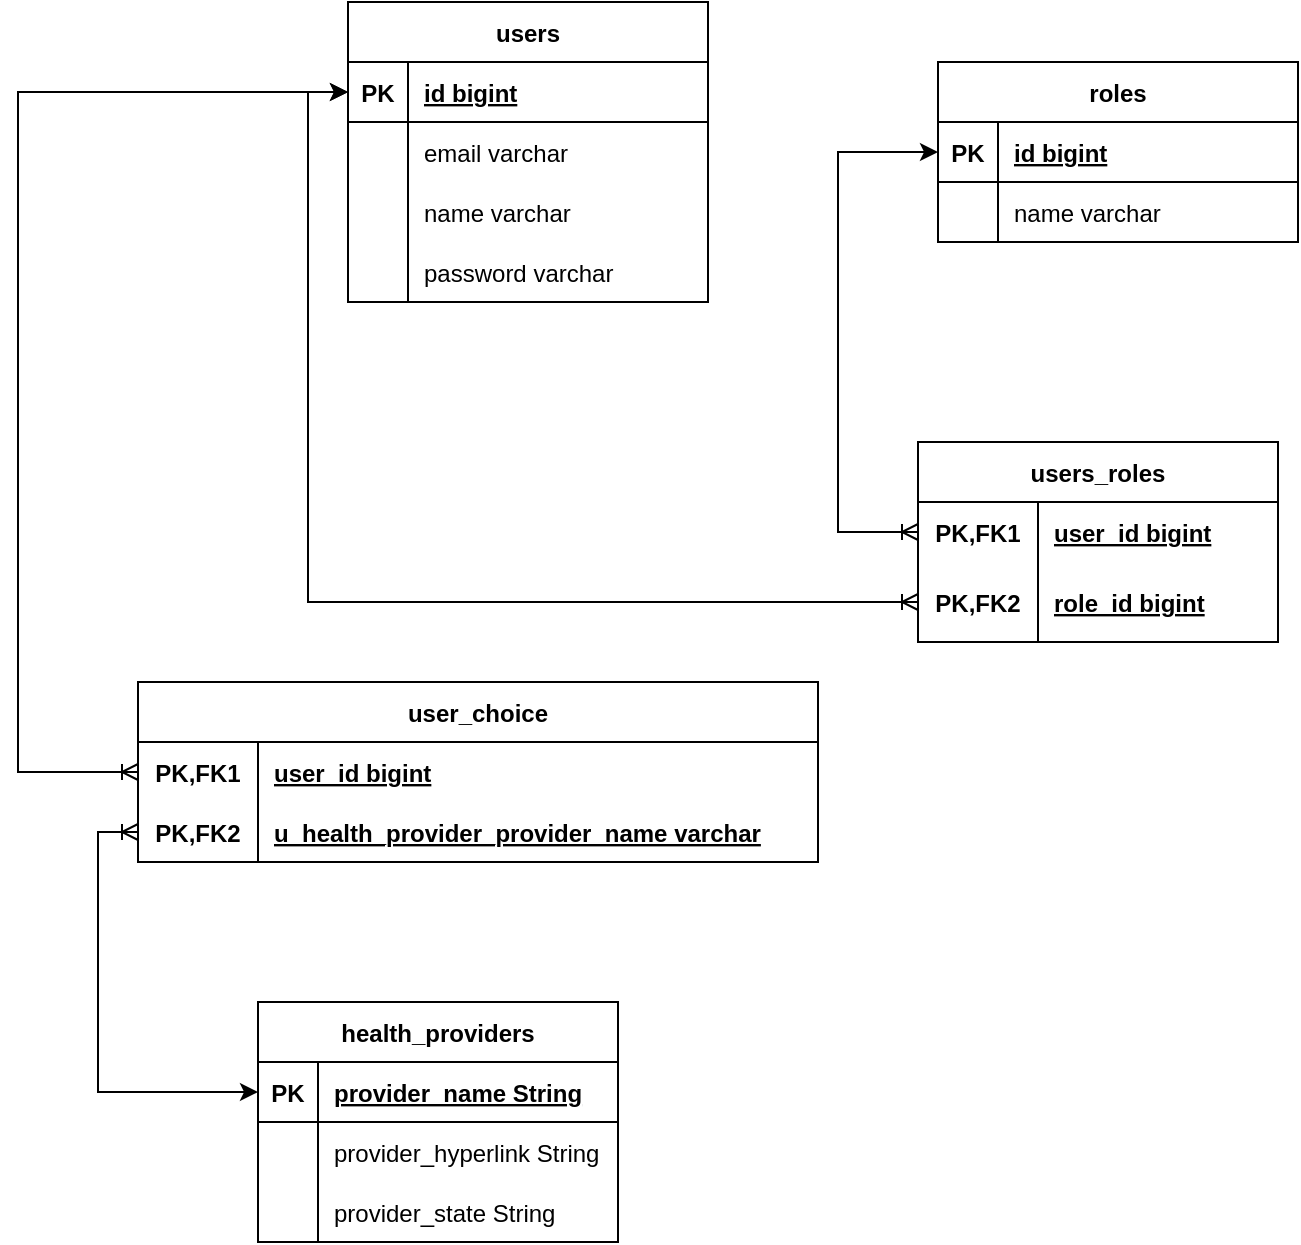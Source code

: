 <mxfile version="18.2.0" type="github"><diagram id="mHDYWlQXq7WfyYsqEFlN" name="Page-1"><mxGraphModel dx="1422" dy="766" grid="1" gridSize="10" guides="1" tooltips="1" connect="1" arrows="1" fold="1" page="1" pageScale="1" pageWidth="850" pageHeight="1100" math="0" shadow="0"><root><mxCell id="0"/><mxCell id="1" parent="0"/><mxCell id="am18INx73D4uWfx7n0pT-134" style="edgeStyle=orthogonalEdgeStyle;rounded=0;orthogonalLoop=1;jettySize=auto;html=1;entryX=0;entryY=0.5;entryDx=0;entryDy=0;startArrow=ERoneToMany;startFill=0;endArrow=classic;endFill=1;exitX=0;exitY=0.5;exitDx=0;exitDy=0;" edge="1" parent="1" source="am18INx73D4uWfx7n0pT-15" target="am18INx73D4uWfx7n0pT-106"><mxGeometry relative="1" as="geometry"><Array as="points"><mxPoint x="490" y="315"/><mxPoint x="490" y="125"/></Array></mxGeometry></mxCell><mxCell id="am18INx73D4uWfx7n0pT-14" value="users_roles" style="shape=table;startSize=30;container=1;collapsible=1;childLayout=tableLayout;fixedRows=1;rowLines=0;fontStyle=1;align=center;resizeLast=1;" vertex="1" parent="1"><mxGeometry x="530" y="270" width="180" height="100" as="geometry"/></mxCell><mxCell id="am18INx73D4uWfx7n0pT-15" value="" style="shape=tableRow;horizontal=0;startSize=0;swimlaneHead=0;swimlaneBody=0;fillColor=none;collapsible=0;dropTarget=0;points=[[0,0.5],[1,0.5]];portConstraint=eastwest;top=0;left=0;right=0;bottom=0;" vertex="1" parent="am18INx73D4uWfx7n0pT-14"><mxGeometry y="30" width="180" height="30" as="geometry"/></mxCell><mxCell id="am18INx73D4uWfx7n0pT-16" value="PK,FK1" style="shape=partialRectangle;connectable=0;fillColor=none;top=0;left=0;bottom=0;right=0;fontStyle=1;overflow=hidden;" vertex="1" parent="am18INx73D4uWfx7n0pT-15"><mxGeometry width="60" height="30" as="geometry"><mxRectangle width="60" height="30" as="alternateBounds"/></mxGeometry></mxCell><mxCell id="am18INx73D4uWfx7n0pT-17" value="user_id bigint" style="shape=partialRectangle;connectable=0;fillColor=none;top=0;left=0;bottom=0;right=0;align=left;spacingLeft=6;fontStyle=5;overflow=hidden;" vertex="1" parent="am18INx73D4uWfx7n0pT-15"><mxGeometry x="60" width="120" height="30" as="geometry"><mxRectangle width="120" height="30" as="alternateBounds"/></mxGeometry></mxCell><mxCell id="am18INx73D4uWfx7n0pT-18" value="" style="shape=tableRow;horizontal=0;startSize=0;swimlaneHead=0;swimlaneBody=0;fillColor=none;collapsible=0;dropTarget=0;points=[[0,0.5],[1,0.5]];portConstraint=eastwest;top=0;left=0;right=0;bottom=1;" vertex="1" parent="am18INx73D4uWfx7n0pT-14"><mxGeometry y="60" width="180" height="40" as="geometry"/></mxCell><mxCell id="am18INx73D4uWfx7n0pT-19" value="PK,FK2" style="shape=partialRectangle;connectable=0;fillColor=none;top=0;left=0;bottom=0;right=0;fontStyle=1;overflow=hidden;" vertex="1" parent="am18INx73D4uWfx7n0pT-18"><mxGeometry width="60" height="40" as="geometry"><mxRectangle width="60" height="40" as="alternateBounds"/></mxGeometry></mxCell><mxCell id="am18INx73D4uWfx7n0pT-20" value="role_id bigint" style="shape=partialRectangle;connectable=0;fillColor=none;top=0;left=0;bottom=0;right=0;align=left;spacingLeft=6;fontStyle=5;overflow=hidden;" vertex="1" parent="am18INx73D4uWfx7n0pT-18"><mxGeometry x="60" width="120" height="40" as="geometry"><mxRectangle width="120" height="40" as="alternateBounds"/></mxGeometry></mxCell><mxCell id="am18INx73D4uWfx7n0pT-27" value="users" style="shape=table;startSize=30;container=1;collapsible=1;childLayout=tableLayout;fixedRows=1;rowLines=0;fontStyle=1;align=center;resizeLast=1;" vertex="1" parent="1"><mxGeometry x="245" y="50" width="180" height="150" as="geometry"/></mxCell><mxCell id="am18INx73D4uWfx7n0pT-28" value="" style="shape=tableRow;horizontal=0;startSize=0;swimlaneHead=0;swimlaneBody=0;fillColor=none;collapsible=0;dropTarget=0;points=[[0,0.5],[1,0.5]];portConstraint=eastwest;top=0;left=0;right=0;bottom=1;" vertex="1" parent="am18INx73D4uWfx7n0pT-27"><mxGeometry y="30" width="180" height="30" as="geometry"/></mxCell><mxCell id="am18INx73D4uWfx7n0pT-29" value="PK" style="shape=partialRectangle;connectable=0;fillColor=none;top=0;left=0;bottom=0;right=0;fontStyle=1;overflow=hidden;" vertex="1" parent="am18INx73D4uWfx7n0pT-28"><mxGeometry width="30" height="30" as="geometry"><mxRectangle width="30" height="30" as="alternateBounds"/></mxGeometry></mxCell><mxCell id="am18INx73D4uWfx7n0pT-30" value="id bigint" style="shape=partialRectangle;connectable=0;fillColor=none;top=0;left=0;bottom=0;right=0;align=left;spacingLeft=6;fontStyle=5;overflow=hidden;" vertex="1" parent="am18INx73D4uWfx7n0pT-28"><mxGeometry x="30" width="150" height="30" as="geometry"><mxRectangle width="150" height="30" as="alternateBounds"/></mxGeometry></mxCell><mxCell id="am18INx73D4uWfx7n0pT-31" value="" style="shape=tableRow;horizontal=0;startSize=0;swimlaneHead=0;swimlaneBody=0;fillColor=none;collapsible=0;dropTarget=0;points=[[0,0.5],[1,0.5]];portConstraint=eastwest;top=0;left=0;right=0;bottom=0;" vertex="1" parent="am18INx73D4uWfx7n0pT-27"><mxGeometry y="60" width="180" height="30" as="geometry"/></mxCell><mxCell id="am18INx73D4uWfx7n0pT-32" value="" style="shape=partialRectangle;connectable=0;fillColor=none;top=0;left=0;bottom=0;right=0;editable=1;overflow=hidden;" vertex="1" parent="am18INx73D4uWfx7n0pT-31"><mxGeometry width="30" height="30" as="geometry"><mxRectangle width="30" height="30" as="alternateBounds"/></mxGeometry></mxCell><mxCell id="am18INx73D4uWfx7n0pT-33" value="email varchar" style="shape=partialRectangle;connectable=0;fillColor=none;top=0;left=0;bottom=0;right=0;align=left;spacingLeft=6;overflow=hidden;" vertex="1" parent="am18INx73D4uWfx7n0pT-31"><mxGeometry x="30" width="150" height="30" as="geometry"><mxRectangle width="150" height="30" as="alternateBounds"/></mxGeometry></mxCell><mxCell id="am18INx73D4uWfx7n0pT-34" value="" style="shape=tableRow;horizontal=0;startSize=0;swimlaneHead=0;swimlaneBody=0;fillColor=none;collapsible=0;dropTarget=0;points=[[0,0.5],[1,0.5]];portConstraint=eastwest;top=0;left=0;right=0;bottom=0;" vertex="1" parent="am18INx73D4uWfx7n0pT-27"><mxGeometry y="90" width="180" height="30" as="geometry"/></mxCell><mxCell id="am18INx73D4uWfx7n0pT-35" value="" style="shape=partialRectangle;connectable=0;fillColor=none;top=0;left=0;bottom=0;right=0;editable=1;overflow=hidden;" vertex="1" parent="am18INx73D4uWfx7n0pT-34"><mxGeometry width="30" height="30" as="geometry"><mxRectangle width="30" height="30" as="alternateBounds"/></mxGeometry></mxCell><mxCell id="am18INx73D4uWfx7n0pT-36" value="name varchar" style="shape=partialRectangle;connectable=0;fillColor=none;top=0;left=0;bottom=0;right=0;align=left;spacingLeft=6;overflow=hidden;" vertex="1" parent="am18INx73D4uWfx7n0pT-34"><mxGeometry x="30" width="150" height="30" as="geometry"><mxRectangle width="150" height="30" as="alternateBounds"/></mxGeometry></mxCell><mxCell id="am18INx73D4uWfx7n0pT-37" value="" style="shape=tableRow;horizontal=0;startSize=0;swimlaneHead=0;swimlaneBody=0;fillColor=none;collapsible=0;dropTarget=0;points=[[0,0.5],[1,0.5]];portConstraint=eastwest;top=0;left=0;right=0;bottom=0;" vertex="1" parent="am18INx73D4uWfx7n0pT-27"><mxGeometry y="120" width="180" height="30" as="geometry"/></mxCell><mxCell id="am18INx73D4uWfx7n0pT-38" value="" style="shape=partialRectangle;connectable=0;fillColor=none;top=0;left=0;bottom=0;right=0;editable=1;overflow=hidden;" vertex="1" parent="am18INx73D4uWfx7n0pT-37"><mxGeometry width="30" height="30" as="geometry"><mxRectangle width="30" height="30" as="alternateBounds"/></mxGeometry></mxCell><mxCell id="am18INx73D4uWfx7n0pT-39" value="password varchar" style="shape=partialRectangle;connectable=0;fillColor=none;top=0;left=0;bottom=0;right=0;align=left;spacingLeft=6;overflow=hidden;" vertex="1" parent="am18INx73D4uWfx7n0pT-37"><mxGeometry x="30" width="150" height="30" as="geometry"><mxRectangle width="150" height="30" as="alternateBounds"/></mxGeometry></mxCell><mxCell id="am18INx73D4uWfx7n0pT-40" value="health_providers" style="shape=table;startSize=30;container=1;collapsible=1;childLayout=tableLayout;fixedRows=1;rowLines=0;fontStyle=1;align=center;resizeLast=1;" vertex="1" parent="1"><mxGeometry x="200" y="550" width="180" height="120" as="geometry"/></mxCell><mxCell id="am18INx73D4uWfx7n0pT-41" value="" style="shape=tableRow;horizontal=0;startSize=0;swimlaneHead=0;swimlaneBody=0;fillColor=none;collapsible=0;dropTarget=0;points=[[0,0.5],[1,0.5]];portConstraint=eastwest;top=0;left=0;right=0;bottom=1;" vertex="1" parent="am18INx73D4uWfx7n0pT-40"><mxGeometry y="30" width="180" height="30" as="geometry"/></mxCell><mxCell id="am18INx73D4uWfx7n0pT-42" value="PK" style="shape=partialRectangle;connectable=0;fillColor=none;top=0;left=0;bottom=0;right=0;fontStyle=1;overflow=hidden;" vertex="1" parent="am18INx73D4uWfx7n0pT-41"><mxGeometry width="30" height="30" as="geometry"><mxRectangle width="30" height="30" as="alternateBounds"/></mxGeometry></mxCell><mxCell id="am18INx73D4uWfx7n0pT-43" value="provider_name String" style="shape=partialRectangle;connectable=0;fillColor=none;top=0;left=0;bottom=0;right=0;align=left;spacingLeft=6;fontStyle=5;overflow=hidden;" vertex="1" parent="am18INx73D4uWfx7n0pT-41"><mxGeometry x="30" width="150" height="30" as="geometry"><mxRectangle width="150" height="30" as="alternateBounds"/></mxGeometry></mxCell><mxCell id="am18INx73D4uWfx7n0pT-44" value="" style="shape=tableRow;horizontal=0;startSize=0;swimlaneHead=0;swimlaneBody=0;fillColor=none;collapsible=0;dropTarget=0;points=[[0,0.5],[1,0.5]];portConstraint=eastwest;top=0;left=0;right=0;bottom=0;" vertex="1" parent="am18INx73D4uWfx7n0pT-40"><mxGeometry y="60" width="180" height="30" as="geometry"/></mxCell><mxCell id="am18INx73D4uWfx7n0pT-45" value="" style="shape=partialRectangle;connectable=0;fillColor=none;top=0;left=0;bottom=0;right=0;editable=1;overflow=hidden;" vertex="1" parent="am18INx73D4uWfx7n0pT-44"><mxGeometry width="30" height="30" as="geometry"><mxRectangle width="30" height="30" as="alternateBounds"/></mxGeometry></mxCell><mxCell id="am18INx73D4uWfx7n0pT-46" value="provider_hyperlink String" style="shape=partialRectangle;connectable=0;fillColor=none;top=0;left=0;bottom=0;right=0;align=left;spacingLeft=6;overflow=hidden;" vertex="1" parent="am18INx73D4uWfx7n0pT-44"><mxGeometry x="30" width="150" height="30" as="geometry"><mxRectangle width="150" height="30" as="alternateBounds"/></mxGeometry></mxCell><mxCell id="am18INx73D4uWfx7n0pT-47" value="" style="shape=tableRow;horizontal=0;startSize=0;swimlaneHead=0;swimlaneBody=0;fillColor=none;collapsible=0;dropTarget=0;points=[[0,0.5],[1,0.5]];portConstraint=eastwest;top=0;left=0;right=0;bottom=0;" vertex="1" parent="am18INx73D4uWfx7n0pT-40"><mxGeometry y="90" width="180" height="30" as="geometry"/></mxCell><mxCell id="am18INx73D4uWfx7n0pT-48" value="" style="shape=partialRectangle;connectable=0;fillColor=none;top=0;left=0;bottom=0;right=0;editable=1;overflow=hidden;" vertex="1" parent="am18INx73D4uWfx7n0pT-47"><mxGeometry width="30" height="30" as="geometry"><mxRectangle width="30" height="30" as="alternateBounds"/></mxGeometry></mxCell><mxCell id="am18INx73D4uWfx7n0pT-49" value="provider_state String" style="shape=partialRectangle;connectable=0;fillColor=none;top=0;left=0;bottom=0;right=0;align=left;spacingLeft=6;overflow=hidden;" vertex="1" parent="am18INx73D4uWfx7n0pT-47"><mxGeometry x="30" width="150" height="30" as="geometry"><mxRectangle width="150" height="30" as="alternateBounds"/></mxGeometry></mxCell><mxCell id="am18INx73D4uWfx7n0pT-105" value="roles" style="shape=table;startSize=30;container=1;collapsible=1;childLayout=tableLayout;fixedRows=1;rowLines=0;fontStyle=1;align=center;resizeLast=1;" vertex="1" parent="1"><mxGeometry x="540" y="80" width="180" height="90" as="geometry"/></mxCell><mxCell id="am18INx73D4uWfx7n0pT-106" value="" style="shape=tableRow;horizontal=0;startSize=0;swimlaneHead=0;swimlaneBody=0;fillColor=none;collapsible=0;dropTarget=0;points=[[0,0.5],[1,0.5]];portConstraint=eastwest;top=0;left=0;right=0;bottom=1;" vertex="1" parent="am18INx73D4uWfx7n0pT-105"><mxGeometry y="30" width="180" height="30" as="geometry"/></mxCell><mxCell id="am18INx73D4uWfx7n0pT-107" value="PK" style="shape=partialRectangle;connectable=0;fillColor=none;top=0;left=0;bottom=0;right=0;fontStyle=1;overflow=hidden;" vertex="1" parent="am18INx73D4uWfx7n0pT-106"><mxGeometry width="30" height="30" as="geometry"><mxRectangle width="30" height="30" as="alternateBounds"/></mxGeometry></mxCell><mxCell id="am18INx73D4uWfx7n0pT-108" value="id bigint" style="shape=partialRectangle;connectable=0;fillColor=none;top=0;left=0;bottom=0;right=0;align=left;spacingLeft=6;fontStyle=5;overflow=hidden;" vertex="1" parent="am18INx73D4uWfx7n0pT-106"><mxGeometry x="30" width="150" height="30" as="geometry"><mxRectangle width="150" height="30" as="alternateBounds"/></mxGeometry></mxCell><mxCell id="am18INx73D4uWfx7n0pT-109" value="" style="shape=tableRow;horizontal=0;startSize=0;swimlaneHead=0;swimlaneBody=0;fillColor=none;collapsible=0;dropTarget=0;points=[[0,0.5],[1,0.5]];portConstraint=eastwest;top=0;left=0;right=0;bottom=0;" vertex="1" parent="am18INx73D4uWfx7n0pT-105"><mxGeometry y="60" width="180" height="30" as="geometry"/></mxCell><mxCell id="am18INx73D4uWfx7n0pT-110" value="" style="shape=partialRectangle;connectable=0;fillColor=none;top=0;left=0;bottom=0;right=0;editable=1;overflow=hidden;" vertex="1" parent="am18INx73D4uWfx7n0pT-109"><mxGeometry width="30" height="30" as="geometry"><mxRectangle width="30" height="30" as="alternateBounds"/></mxGeometry></mxCell><mxCell id="am18INx73D4uWfx7n0pT-111" value="name varchar" style="shape=partialRectangle;connectable=0;fillColor=none;top=0;left=0;bottom=0;right=0;align=left;spacingLeft=6;overflow=hidden;" vertex="1" parent="am18INx73D4uWfx7n0pT-109"><mxGeometry x="30" width="150" height="30" as="geometry"><mxRectangle width="150" height="30" as="alternateBounds"/></mxGeometry></mxCell><mxCell id="am18INx73D4uWfx7n0pT-132" style="edgeStyle=orthogonalEdgeStyle;rounded=0;orthogonalLoop=1;jettySize=auto;html=1;entryX=0;entryY=0.5;entryDx=0;entryDy=0;exitX=0;exitY=0.5;exitDx=0;exitDy=0;startArrow=ERoneToMany;startFill=0;" edge="1" parent="1" source="am18INx73D4uWfx7n0pT-119" target="am18INx73D4uWfx7n0pT-28"><mxGeometry relative="1" as="geometry"><Array as="points"><mxPoint x="80" y="435"/><mxPoint x="80" y="95"/></Array></mxGeometry></mxCell><mxCell id="am18INx73D4uWfx7n0pT-118" value="user_choice" style="shape=table;startSize=30;container=1;collapsible=1;childLayout=tableLayout;fixedRows=1;rowLines=0;fontStyle=1;align=center;resizeLast=1;" vertex="1" parent="1"><mxGeometry x="140" y="390" width="340" height="90" as="geometry"/></mxCell><mxCell id="am18INx73D4uWfx7n0pT-119" value="" style="shape=tableRow;horizontal=0;startSize=0;swimlaneHead=0;swimlaneBody=0;fillColor=none;collapsible=0;dropTarget=0;points=[[0,0.5],[1,0.5]];portConstraint=eastwest;top=0;left=0;right=0;bottom=0;" vertex="1" parent="am18INx73D4uWfx7n0pT-118"><mxGeometry y="30" width="340" height="30" as="geometry"/></mxCell><mxCell id="am18INx73D4uWfx7n0pT-120" value="PK,FK1" style="shape=partialRectangle;connectable=0;fillColor=none;top=0;left=0;bottom=0;right=0;fontStyle=1;overflow=hidden;" vertex="1" parent="am18INx73D4uWfx7n0pT-119"><mxGeometry width="60" height="30" as="geometry"><mxRectangle width="60" height="30" as="alternateBounds"/></mxGeometry></mxCell><mxCell id="am18INx73D4uWfx7n0pT-121" value="user_id bigint" style="shape=partialRectangle;connectable=0;fillColor=none;top=0;left=0;bottom=0;right=0;align=left;spacingLeft=6;fontStyle=5;overflow=hidden;" vertex="1" parent="am18INx73D4uWfx7n0pT-119"><mxGeometry x="60" width="280" height="30" as="geometry"><mxRectangle width="280" height="30" as="alternateBounds"/></mxGeometry></mxCell><mxCell id="am18INx73D4uWfx7n0pT-122" value="" style="shape=tableRow;horizontal=0;startSize=0;swimlaneHead=0;swimlaneBody=0;fillColor=none;collapsible=0;dropTarget=0;points=[[0,0.5],[1,0.5]];portConstraint=eastwest;top=0;left=0;right=0;bottom=1;" vertex="1" parent="am18INx73D4uWfx7n0pT-118"><mxGeometry y="60" width="340" height="30" as="geometry"/></mxCell><mxCell id="am18INx73D4uWfx7n0pT-123" value="PK,FK2" style="shape=partialRectangle;connectable=0;fillColor=none;top=0;left=0;bottom=0;right=0;fontStyle=1;overflow=hidden;" vertex="1" parent="am18INx73D4uWfx7n0pT-122"><mxGeometry width="60" height="30" as="geometry"><mxRectangle width="60" height="30" as="alternateBounds"/></mxGeometry></mxCell><mxCell id="am18INx73D4uWfx7n0pT-124" value="u_health_provider_provider_name varchar" style="shape=partialRectangle;connectable=0;fillColor=none;top=0;left=0;bottom=0;right=0;align=left;spacingLeft=6;fontStyle=5;overflow=hidden;" vertex="1" parent="am18INx73D4uWfx7n0pT-122"><mxGeometry x="60" width="280" height="30" as="geometry"><mxRectangle width="280" height="30" as="alternateBounds"/></mxGeometry></mxCell><mxCell id="am18INx73D4uWfx7n0pT-133" style="edgeStyle=orthogonalEdgeStyle;rounded=0;orthogonalLoop=1;jettySize=auto;html=1;entryX=0;entryY=0.5;entryDx=0;entryDy=0;startArrow=ERoneToMany;startFill=0;endArrow=classic;endFill=1;" edge="1" parent="1" source="am18INx73D4uWfx7n0pT-122" target="am18INx73D4uWfx7n0pT-41"><mxGeometry relative="1" as="geometry"/></mxCell><mxCell id="am18INx73D4uWfx7n0pT-139" style="edgeStyle=orthogonalEdgeStyle;rounded=0;orthogonalLoop=1;jettySize=auto;html=1;entryX=0;entryY=0.5;entryDx=0;entryDy=0;startArrow=ERoneToMany;startFill=0;endArrow=classic;endFill=1;" edge="1" parent="1" source="am18INx73D4uWfx7n0pT-18" target="am18INx73D4uWfx7n0pT-28"><mxGeometry relative="1" as="geometry"/></mxCell></root></mxGraphModel></diagram></mxfile>